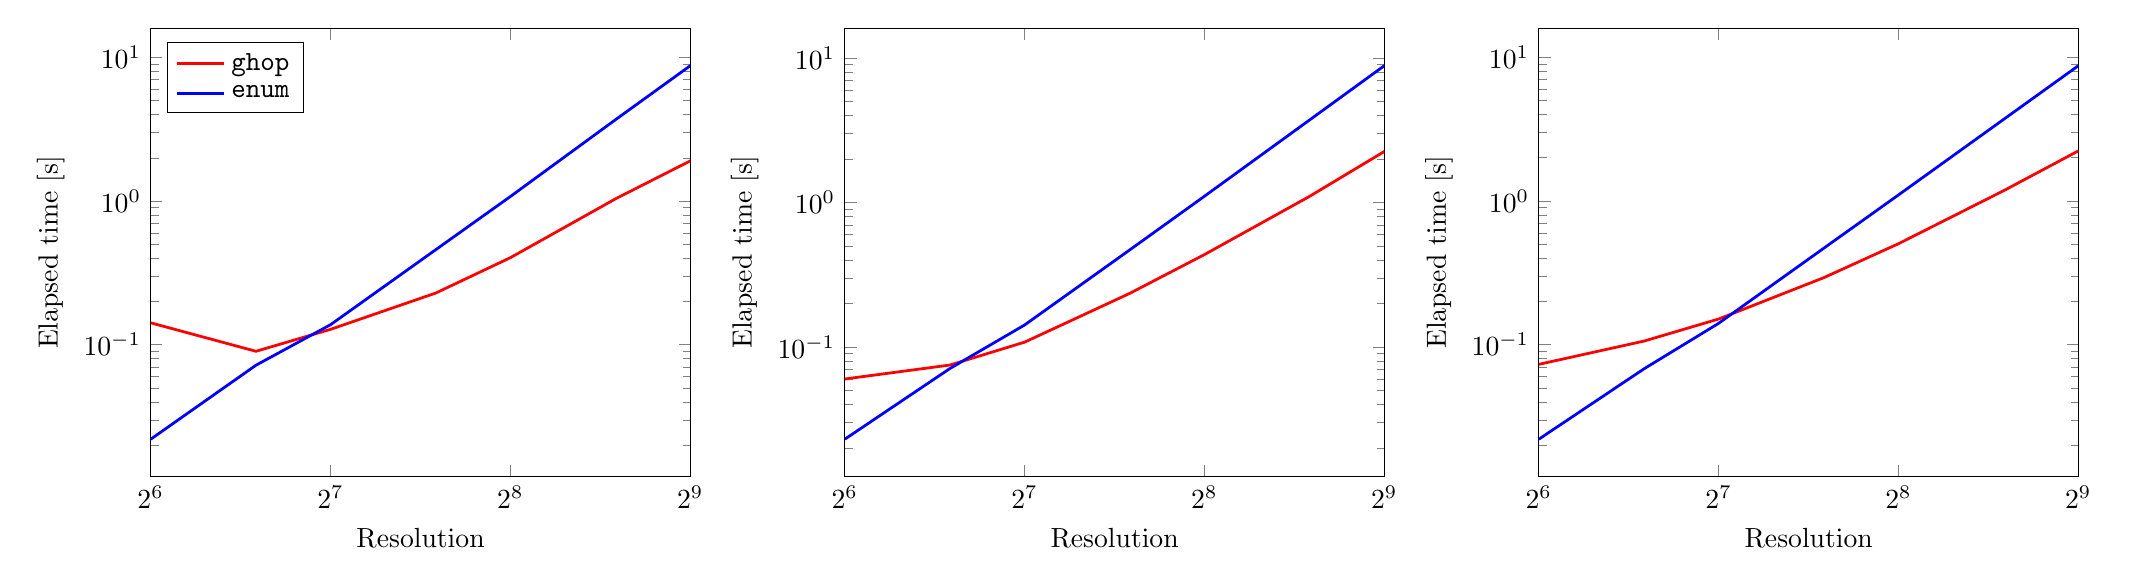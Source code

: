 \begin{tikzpicture}
\begin{axis} [
	ymode=log,
	xlabel={Resolution},
	ylabel={Elapsed time [s]},
	xmin=64, xmax=512,
	xmode=log, log basis x=2,
	legend pos=north west
]
		\addplot[color=red, line width=1]
			coordinates {
				(64.0, 0.142)(96.0, 0.09)(128.0, 0.128)(192.0, 0.229)(256.0, 0.404)(384.0, 1.038)(512.0, 1.905)
			};
		\addplot[color=blue, line width=1]
			coordinates {
				(64.0, 0.022)(96.0, 0.072)(128.0, 0.138)(192.0, 0.459)(256.0, 1.077)(384.0, 3.693)(512.0, 8.765)
			};
		\legend{\texttt{ghop},\texttt{enum}}
\end{axis}
\end{tikzpicture}
\begin{tikzpicture}
\begin{axis} [
	ymode=log,
	xlabel={Resolution},
	ylabel={Elapsed time [s]},
	xmin=64, xmax=512,
	xmode=log, log basis x=2,
	legend pos=north west
]
		\addplot[color=red, line width=1]
			coordinates {
				(64.0, 0.06)(96.0, 0.075)(128.0, 0.108)(192.0, 0.235)(256.0, 0.436)(384.0, 1.103)(512.0, 2.253)
			};
		\addplot[color=blue, line width=1]
			coordinates {
				(64.0, 0.023)(96.0, 0.071)(128.0, 0.142)(192.0, 0.47)(256.0, 1.105)(384.0, 3.726)(512.0, 8.842)
			};
\end{axis}
\end{tikzpicture}
\begin{tikzpicture}
\begin{axis} [
	ymode=log,
	xlabel={Resolution},
	ylabel={Elapsed time [s]},
	xmin=64, xmax=512,
	xmode=log, log basis x=2,
	legend pos=north west
]
		\addplot[color=red, line width=1]
			coordinates {
				(64.0, 0.073)(96.0, 0.106)(128.0, 0.151)(192.0, 0.293)(256.0, 0.505)(384.0, 1.181)(512.0, 2.235)
			};
		\addplot[color=blue, line width=1]
			coordinates {
				(64.0, 0.022)(96.0, 0.068)(128.0, 0.141)(192.0, 0.47)(256.0, 1.104)(384.0, 3.706)(512.0, 8.756)
			};
\end{axis}
\end{tikzpicture}
